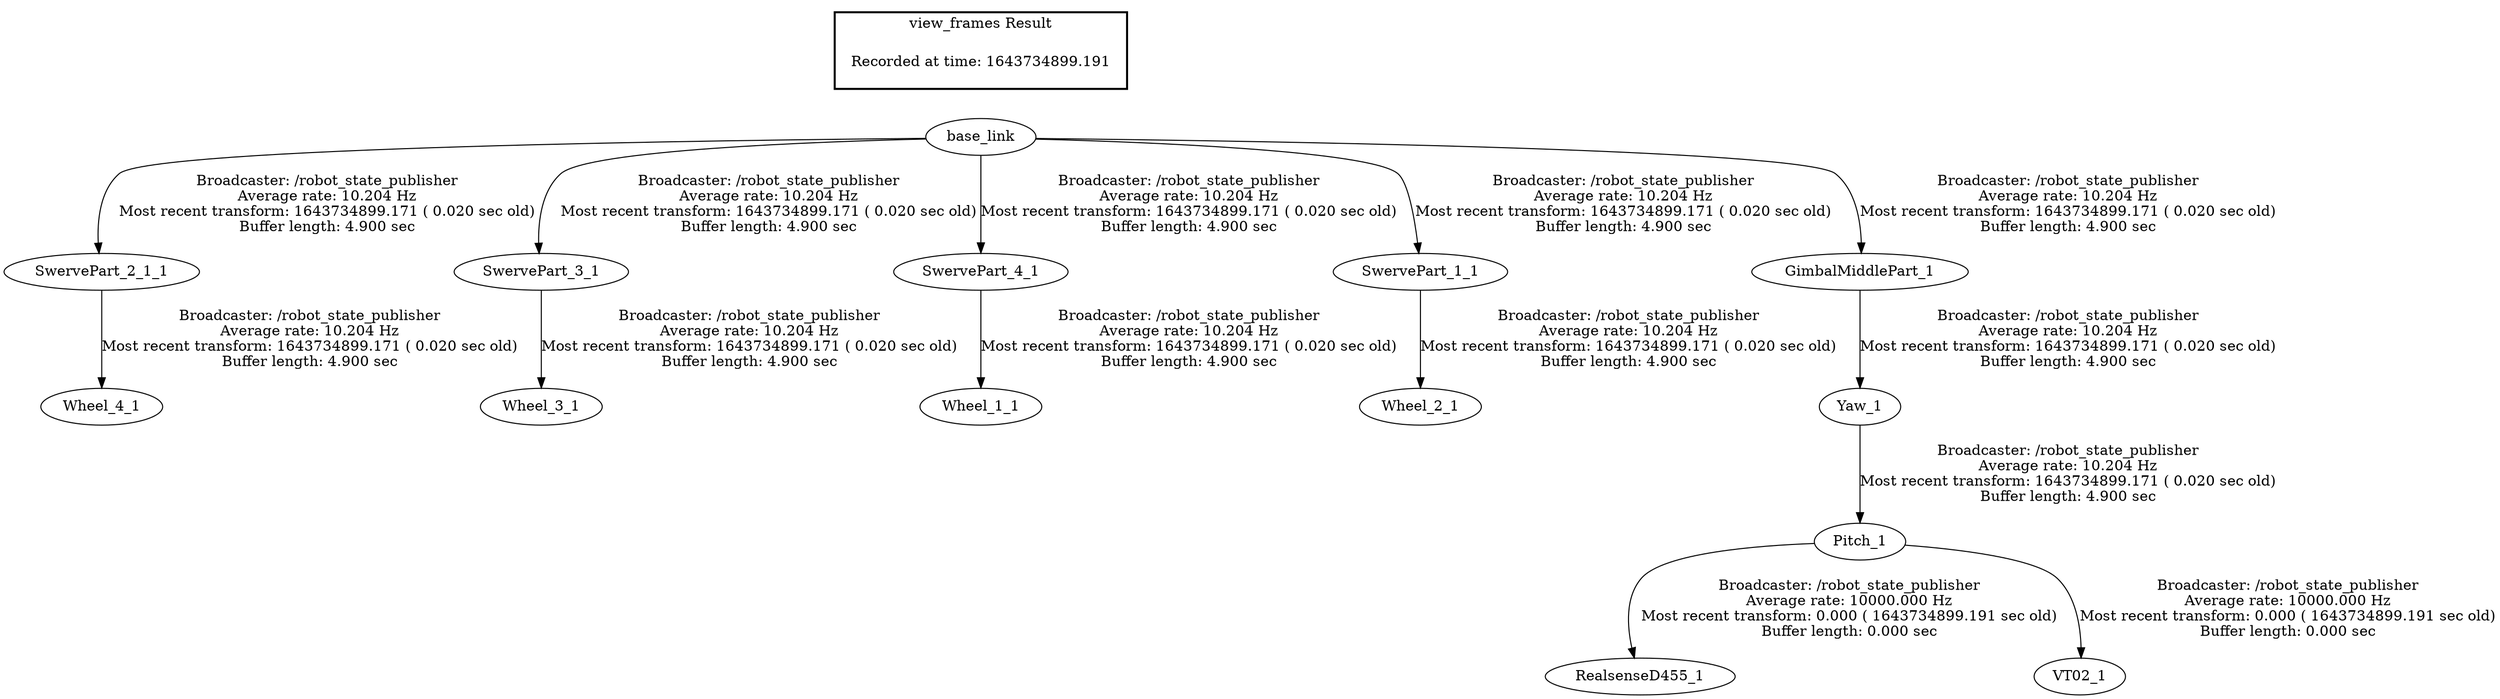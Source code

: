 digraph G {
"Pitch_1" -> "RealsenseD455_1"[label="Broadcaster: /robot_state_publisher\nAverage rate: 10000.000 Hz\nMost recent transform: 0.000 ( 1643734899.191 sec old)\nBuffer length: 0.000 sec\n"];
"Yaw_1" -> "Pitch_1"[label="Broadcaster: /robot_state_publisher\nAverage rate: 10.204 Hz\nMost recent transform: 1643734899.171 ( 0.020 sec old)\nBuffer length: 4.900 sec\n"];
"Pitch_1" -> "VT02_1"[label="Broadcaster: /robot_state_publisher\nAverage rate: 10000.000 Hz\nMost recent transform: 0.000 ( 1643734899.191 sec old)\nBuffer length: 0.000 sec\n"];
"base_link" -> "SwervePart_2_1_1"[label="Broadcaster: /robot_state_publisher\nAverage rate: 10.204 Hz\nMost recent transform: 1643734899.171 ( 0.020 sec old)\nBuffer length: 4.900 sec\n"];
"SwervePart_2_1_1" -> "Wheel_4_1"[label="Broadcaster: /robot_state_publisher\nAverage rate: 10.204 Hz\nMost recent transform: 1643734899.171 ( 0.020 sec old)\nBuffer length: 4.900 sec\n"];
"base_link" -> "SwervePart_3_1"[label="Broadcaster: /robot_state_publisher\nAverage rate: 10.204 Hz\nMost recent transform: 1643734899.171 ( 0.020 sec old)\nBuffer length: 4.900 sec\n"];
"SwervePart_3_1" -> "Wheel_3_1"[label="Broadcaster: /robot_state_publisher\nAverage rate: 10.204 Hz\nMost recent transform: 1643734899.171 ( 0.020 sec old)\nBuffer length: 4.900 sec\n"];
"base_link" -> "SwervePart_4_1"[label="Broadcaster: /robot_state_publisher\nAverage rate: 10.204 Hz\nMost recent transform: 1643734899.171 ( 0.020 sec old)\nBuffer length: 4.900 sec\n"];
"SwervePart_4_1" -> "Wheel_1_1"[label="Broadcaster: /robot_state_publisher\nAverage rate: 10.204 Hz\nMost recent transform: 1643734899.171 ( 0.020 sec old)\nBuffer length: 4.900 sec\n"];
"base_link" -> "SwervePart_1_1"[label="Broadcaster: /robot_state_publisher\nAverage rate: 10.204 Hz\nMost recent transform: 1643734899.171 ( 0.020 sec old)\nBuffer length: 4.900 sec\n"];
"SwervePart_1_1" -> "Wheel_2_1"[label="Broadcaster: /robot_state_publisher\nAverage rate: 10.204 Hz\nMost recent transform: 1643734899.171 ( 0.020 sec old)\nBuffer length: 4.900 sec\n"];
"base_link" -> "GimbalMiddlePart_1"[label="Broadcaster: /robot_state_publisher\nAverage rate: 10.204 Hz\nMost recent transform: 1643734899.171 ( 0.020 sec old)\nBuffer length: 4.900 sec\n"];
"GimbalMiddlePart_1" -> "Yaw_1"[label="Broadcaster: /robot_state_publisher\nAverage rate: 10.204 Hz\nMost recent transform: 1643734899.171 ( 0.020 sec old)\nBuffer length: 4.900 sec\n"];
edge [style=invis];
 subgraph cluster_legend { style=bold; color=black; label ="view_frames Result";
"Recorded at time: 1643734899.191"[ shape=plaintext ] ;
 }->"base_link";
}
